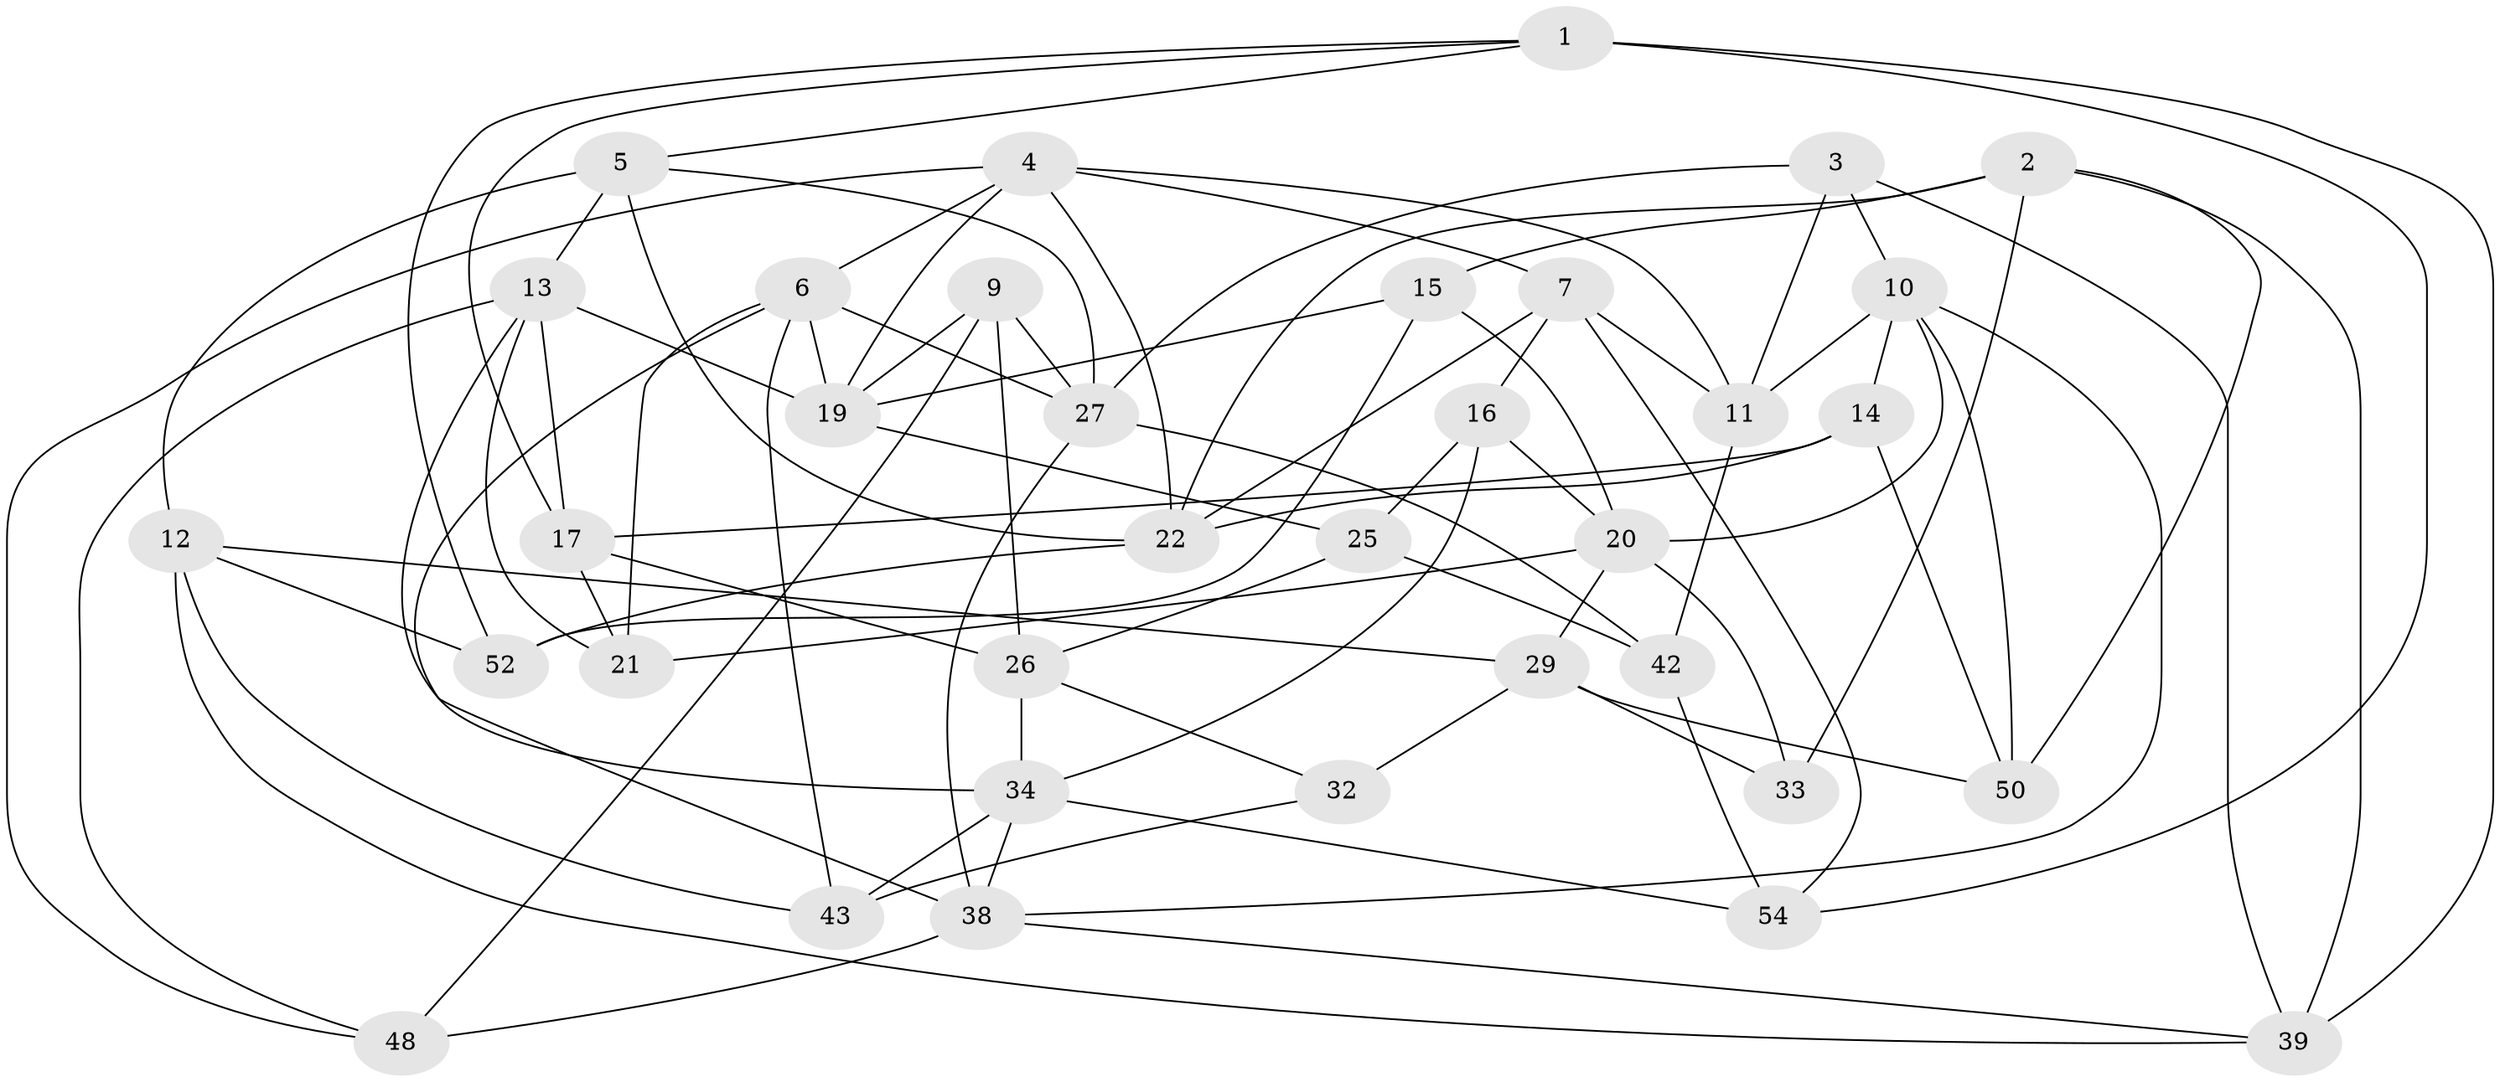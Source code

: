 // original degree distribution, {4: 1.0}
// Generated by graph-tools (version 1.1) at 2025/11/02/27/25 16:11:43]
// undirected, 35 vertices, 84 edges
graph export_dot {
graph [start="1"]
  node [color=gray90,style=filled];
  1 [super="+8"];
  2 [super="+45"];
  3;
  4 [super="+37"];
  5 [super="+40"];
  6 [super="+30"];
  7 [super="+23"];
  9;
  10 [super="+41"];
  11 [super="+28"];
  12 [super="+18"];
  13 [super="+31"];
  14;
  15;
  16;
  17 [super="+55"];
  19 [super="+24"];
  20 [super="+53"];
  21;
  22 [super="+49"];
  25;
  26 [super="+47"];
  27 [super="+35"];
  29 [super="+46"];
  32;
  33;
  34 [super="+36"];
  38 [super="+51"];
  39 [super="+44"];
  42;
  43;
  48;
  50;
  52;
  54;
  1 -- 5;
  1 -- 39 [weight=2];
  1 -- 52;
  1 -- 54;
  1 -- 17;
  2 -- 39;
  2 -- 15;
  2 -- 33 [weight=2];
  2 -- 50;
  2 -- 22;
  3 -- 27;
  3 -- 10;
  3 -- 39;
  3 -- 11;
  4 -- 22;
  4 -- 48;
  4 -- 19;
  4 -- 6;
  4 -- 7;
  4 -- 11;
  5 -- 13;
  5 -- 27;
  5 -- 12 [weight=2];
  5 -- 22;
  6 -- 27;
  6 -- 43;
  6 -- 19;
  6 -- 21;
  6 -- 38;
  7 -- 11 [weight=2];
  7 -- 22;
  7 -- 16;
  7 -- 54;
  9 -- 48;
  9 -- 26;
  9 -- 19;
  9 -- 27;
  10 -- 11;
  10 -- 14;
  10 -- 50;
  10 -- 38;
  10 -- 20;
  11 -- 42;
  12 -- 39;
  12 -- 43;
  12 -- 29;
  12 -- 52;
  13 -- 21;
  13 -- 34;
  13 -- 48;
  13 -- 17;
  13 -- 19;
  14 -- 22;
  14 -- 50;
  14 -- 17;
  15 -- 19;
  15 -- 52;
  15 -- 20;
  16 -- 25;
  16 -- 34;
  16 -- 20;
  17 -- 26 [weight=2];
  17 -- 21;
  19 -- 25;
  20 -- 33;
  20 -- 29;
  20 -- 21;
  22 -- 52;
  25 -- 26;
  25 -- 42;
  26 -- 32;
  26 -- 34;
  27 -- 42;
  27 -- 38;
  29 -- 32 [weight=2];
  29 -- 33;
  29 -- 50;
  32 -- 43;
  34 -- 54;
  34 -- 43;
  34 -- 38;
  38 -- 48;
  38 -- 39;
  42 -- 54;
}
